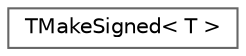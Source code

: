digraph "Graphical Class Hierarchy"
{
 // INTERACTIVE_SVG=YES
 // LATEX_PDF_SIZE
  bgcolor="transparent";
  edge [fontname=Helvetica,fontsize=10,labelfontname=Helvetica,labelfontsize=10];
  node [fontname=Helvetica,fontsize=10,shape=box,height=0.2,width=0.4];
  rankdir="LR";
  Node0 [id="Node000000",label="TMakeSigned\< T \>",height=0.2,width=0.4,color="grey40", fillcolor="white", style="filled",URL="$d3/d4f/structTMakeSigned.html",tooltip="Traits class which gets the signed version of an integer type."];
}
